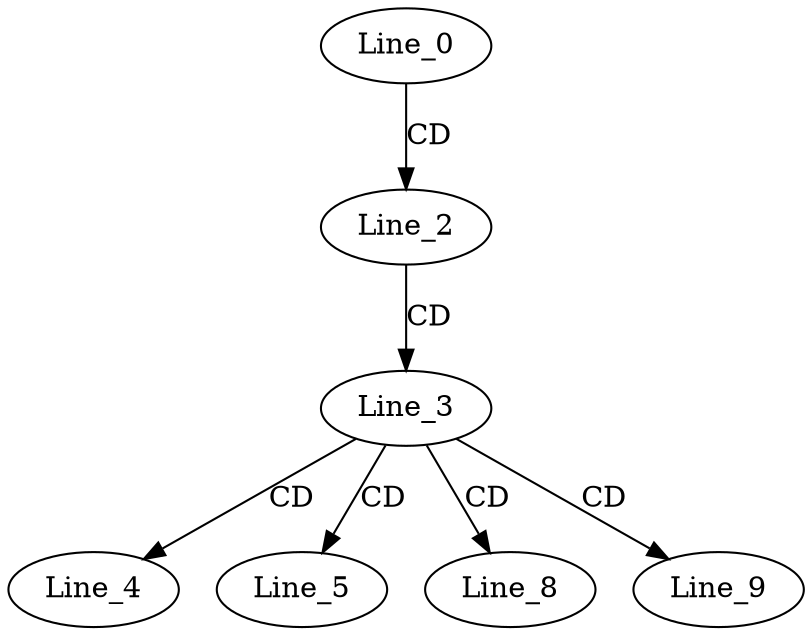 digraph G {
  Line_0;
  Line_2;
  Line_3;
  Line_4;
  Line_5;
  Line_8;
  Line_9;
  Line_0 -> Line_2 [ label="CD" ];
  Line_2 -> Line_3 [ label="CD" ];
  Line_3 -> Line_4 [ label="CD" ];
  Line_3 -> Line_5 [ label="CD" ];
  Line_3 -> Line_8 [ label="CD" ];
  Line_3 -> Line_9 [ label="CD" ];
}

